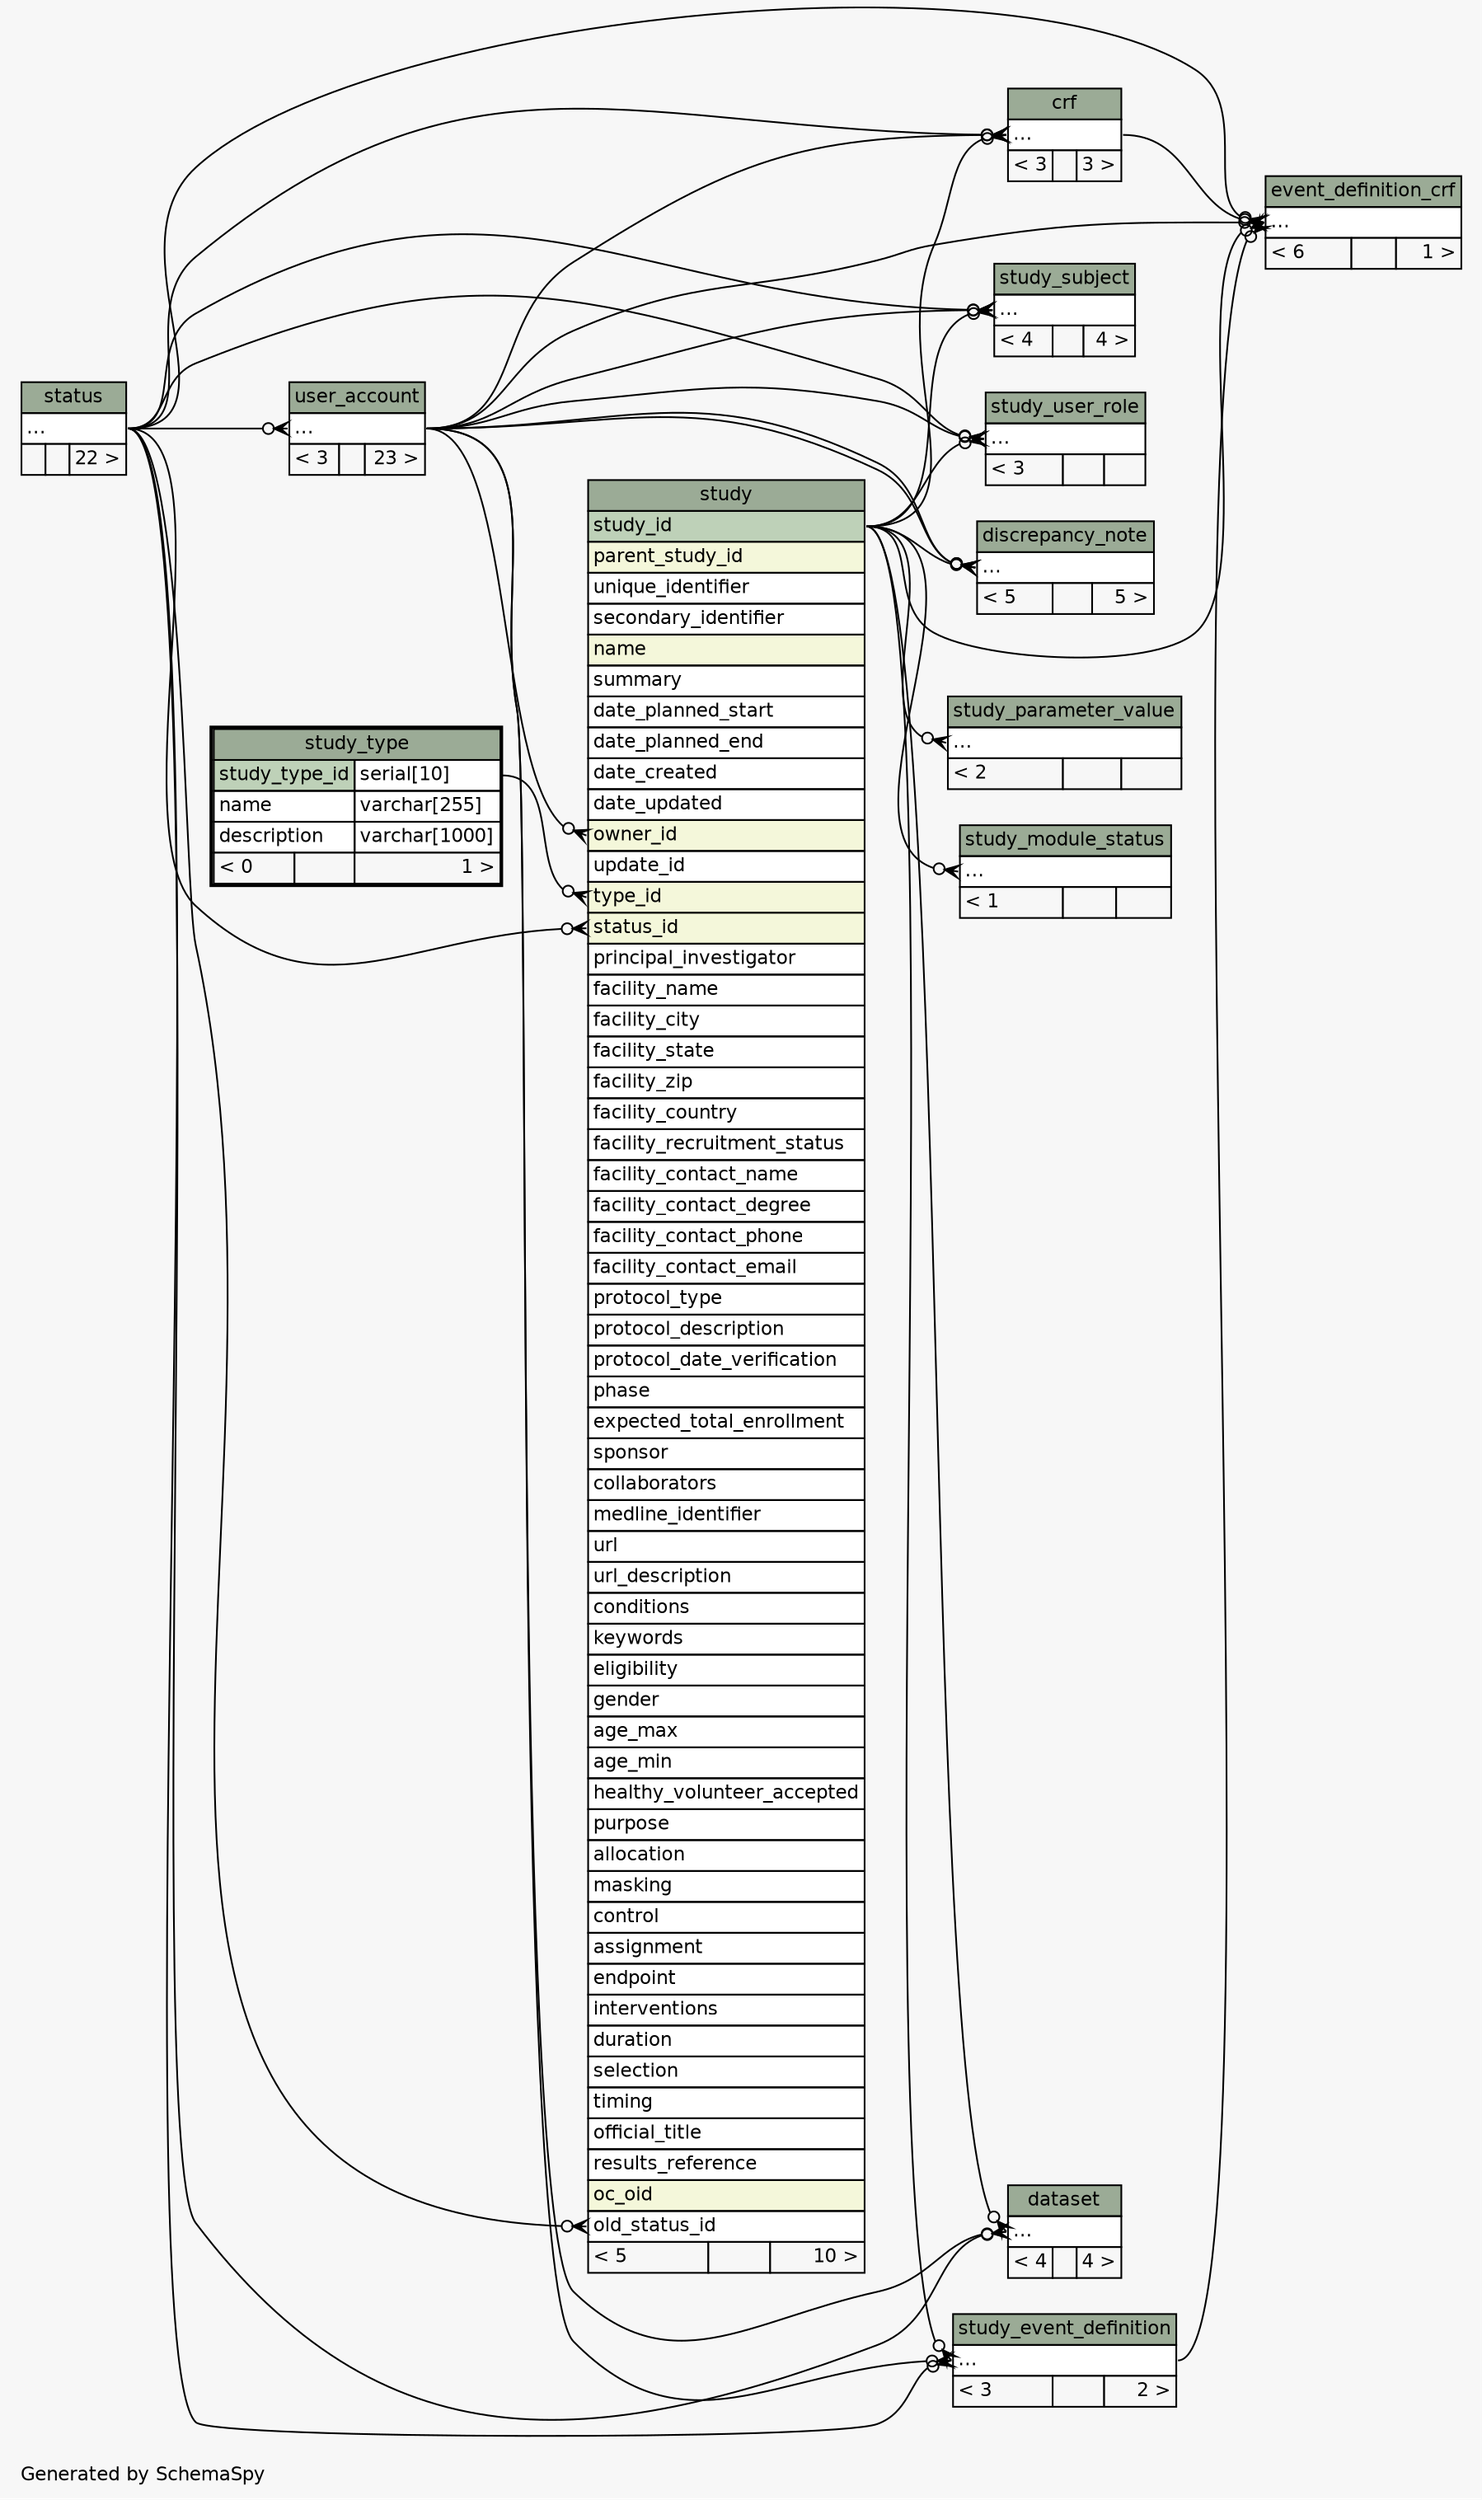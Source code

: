 // dot 2.28.0 on Windows Vista 6.0
// SchemaSpy rev 590
digraph "twoDegreesRelationshipsDiagram" {
  graph [
    rankdir="RL"
    bgcolor="#f7f7f7"
    label="\nGenerated by SchemaSpy"
    labeljust="l"
    nodesep="0.18"
    ranksep="0.46"
    fontname="Helvetica"
    fontsize="11"
  ];
  node [
    fontname="Helvetica"
    fontsize="11"
    shape="plaintext"
  ];
  edge [
    arrowsize="0.8"
  ];
  "crf":"elipses":w -> "user_account":"elipses":e [arrowhead=none dir=back arrowtail=crowodot];
  "crf":"elipses":w -> "study":"study_id":e [arrowhead=none dir=back arrowtail=crowodot];
  "crf":"elipses":w -> "status":"elipses":e [arrowhead=none dir=back arrowtail=crowodot];
  "dataset":"elipses":w -> "user_account":"elipses":e [arrowhead=none dir=back arrowtail=crowodot];
  "dataset":"elipses":w -> "status":"elipses":e [arrowhead=none dir=back arrowtail=crowodot];
  "dataset":"elipses":w -> "study":"study_id":e [arrowhead=none dir=back arrowtail=crowodot];
  "discrepancy_note":"elipses":w -> "user_account":"elipses":e [arrowhead=none dir=back arrowtail=crowodot];
  "discrepancy_note":"elipses":w -> "user_account":"elipses":e [arrowhead=none dir=back arrowtail=crowodot];
  "discrepancy_note":"elipses":w -> "study":"study_id":e [arrowhead=none dir=back arrowtail=crowodot];
  "event_definition_crf":"elipses":w -> "crf":"elipses":e [arrowhead=none dir=back arrowtail=crowodot];
  "event_definition_crf":"elipses":w -> "user_account":"elipses":e [arrowhead=none dir=back arrowtail=crowodot];
  "event_definition_crf":"elipses":w -> "status":"elipses":e [arrowhead=none dir=back arrowtail=crowodot];
  "event_definition_crf":"elipses":w -> "study_event_definition":"elipses":e [arrowhead=none dir=back arrowtail=crowodot];
  "event_definition_crf":"elipses":w -> "study":"study_id":e [arrowhead=none dir=back arrowtail=crowodot];
  "study":"old_status_id":w -> "status":"elipses":e [arrowhead=none dir=back arrowtail=crowodot];
  "study":"owner_id":w -> "user_account":"elipses":e [arrowhead=none dir=back arrowtail=crowodot];
  "study":"status_id":w -> "status":"elipses":e [arrowhead=none dir=back arrowtail=crowodot];
  "study":"type_id":w -> "study_type":"study_type_id.type":e [arrowhead=none dir=back arrowtail=crowodot];
  "study_event_definition":"elipses":w -> "user_account":"elipses":e [arrowhead=none dir=back arrowtail=crowodot];
  "study_event_definition":"elipses":w -> "status":"elipses":e [arrowhead=none dir=back arrowtail=crowodot];
  "study_event_definition":"elipses":w -> "study":"study_id":e [arrowhead=none dir=back arrowtail=crowodot];
  "study_module_status":"elipses":w -> "study":"study_id":e [arrowhead=none dir=back arrowtail=crowodot];
  "study_parameter_value":"elipses":w -> "study":"study_id":e [arrowhead=none dir=back arrowtail=crowodot];
  "study_subject":"elipses":w -> "user_account":"elipses":e [arrowhead=none dir=back arrowtail=crowodot];
  "study_subject":"elipses":w -> "status":"elipses":e [arrowhead=none dir=back arrowtail=crowodot];
  "study_subject":"elipses":w -> "study":"study_id":e [arrowhead=none dir=back arrowtail=crowodot];
  "study_user_role":"elipses":w -> "user_account":"elipses":e [arrowhead=none dir=back arrowtail=crowodot];
  "study_user_role":"elipses":w -> "status":"elipses":e [arrowhead=none dir=back arrowtail=crowodot];
  "study_user_role":"elipses":w -> "study":"study_id":e [arrowhead=none dir=back arrowtail=crowodot];
  "user_account":"elipses":w -> "status":"elipses":e [arrowhead=none dir=back arrowtail=crowodot];
  "crf" [
    label=<
    <TABLE BORDER="0" CELLBORDER="1" CELLSPACING="0" BGCOLOR="#ffffff">
      <TR><TD COLSPAN="3" BGCOLOR="#9bab96" ALIGN="CENTER">crf</TD></TR>
      <TR><TD PORT="elipses" COLSPAN="3" ALIGN="LEFT">...</TD></TR>
      <TR><TD ALIGN="LEFT" BGCOLOR="#f7f7f7">&lt; 3</TD><TD ALIGN="RIGHT" BGCOLOR="#f7f7f7">  </TD><TD ALIGN="RIGHT" BGCOLOR="#f7f7f7">3 &gt;</TD></TR>
    </TABLE>>
    URL="crf.html"
    tooltip="crf"
  ];
  "dataset" [
    label=<
    <TABLE BORDER="0" CELLBORDER="1" CELLSPACING="0" BGCOLOR="#ffffff">
      <TR><TD COLSPAN="3" BGCOLOR="#9bab96" ALIGN="CENTER">dataset</TD></TR>
      <TR><TD PORT="elipses" COLSPAN="3" ALIGN="LEFT">...</TD></TR>
      <TR><TD ALIGN="LEFT" BGCOLOR="#f7f7f7">&lt; 4</TD><TD ALIGN="RIGHT" BGCOLOR="#f7f7f7">  </TD><TD ALIGN="RIGHT" BGCOLOR="#f7f7f7">4 &gt;</TD></TR>
    </TABLE>>
    URL="dataset.html"
    tooltip="dataset"
  ];
  "discrepancy_note" [
    label=<
    <TABLE BORDER="0" CELLBORDER="1" CELLSPACING="0" BGCOLOR="#ffffff">
      <TR><TD COLSPAN="3" BGCOLOR="#9bab96" ALIGN="CENTER">discrepancy_note</TD></TR>
      <TR><TD PORT="elipses" COLSPAN="3" ALIGN="LEFT">...</TD></TR>
      <TR><TD ALIGN="LEFT" BGCOLOR="#f7f7f7">&lt; 5</TD><TD ALIGN="RIGHT" BGCOLOR="#f7f7f7">  </TD><TD ALIGN="RIGHT" BGCOLOR="#f7f7f7">5 &gt;</TD></TR>
    </TABLE>>
    URL="discrepancy_note.html"
    tooltip="discrepancy_note"
  ];
  "event_definition_crf" [
    label=<
    <TABLE BORDER="0" CELLBORDER="1" CELLSPACING="0" BGCOLOR="#ffffff">
      <TR><TD COLSPAN="3" BGCOLOR="#9bab96" ALIGN="CENTER">event_definition_crf</TD></TR>
      <TR><TD PORT="elipses" COLSPAN="3" ALIGN="LEFT">...</TD></TR>
      <TR><TD ALIGN="LEFT" BGCOLOR="#f7f7f7">&lt; 6</TD><TD ALIGN="RIGHT" BGCOLOR="#f7f7f7">  </TD><TD ALIGN="RIGHT" BGCOLOR="#f7f7f7">1 &gt;</TD></TR>
    </TABLE>>
    URL="event_definition_crf.html"
    tooltip="event_definition_crf"
  ];
  "status" [
    label=<
    <TABLE BORDER="0" CELLBORDER="1" CELLSPACING="0" BGCOLOR="#ffffff">
      <TR><TD COLSPAN="3" BGCOLOR="#9bab96" ALIGN="CENTER">status</TD></TR>
      <TR><TD PORT="elipses" COLSPAN="3" ALIGN="LEFT">...</TD></TR>
      <TR><TD ALIGN="LEFT" BGCOLOR="#f7f7f7">  </TD><TD ALIGN="RIGHT" BGCOLOR="#f7f7f7">  </TD><TD ALIGN="RIGHT" BGCOLOR="#f7f7f7">22 &gt;</TD></TR>
    </TABLE>>
    URL="status.html"
    tooltip="status"
  ];
  "study" [
    label=<
    <TABLE BORDER="0" CELLBORDER="1" CELLSPACING="0" BGCOLOR="#ffffff">
      <TR><TD COLSPAN="3" BGCOLOR="#9bab96" ALIGN="CENTER">study</TD></TR>
      <TR><TD PORT="study_id" COLSPAN="3" BGCOLOR="#bed1b8" ALIGN="LEFT">study_id</TD></TR>
      <TR><TD PORT="parent_study_id" COLSPAN="3" BGCOLOR="#f4f7da" ALIGN="LEFT">parent_study_id</TD></TR>
      <TR><TD PORT="unique_identifier" COLSPAN="3" ALIGN="LEFT">unique_identifier</TD></TR>
      <TR><TD PORT="secondary_identifier" COLSPAN="3" ALIGN="LEFT">secondary_identifier</TD></TR>
      <TR><TD PORT="name" COLSPAN="3" BGCOLOR="#f4f7da" ALIGN="LEFT">name</TD></TR>
      <TR><TD PORT="summary" COLSPAN="3" ALIGN="LEFT">summary</TD></TR>
      <TR><TD PORT="date_planned_start" COLSPAN="3" ALIGN="LEFT">date_planned_start</TD></TR>
      <TR><TD PORT="date_planned_end" COLSPAN="3" ALIGN="LEFT">date_planned_end</TD></TR>
      <TR><TD PORT="date_created" COLSPAN="3" ALIGN="LEFT">date_created</TD></TR>
      <TR><TD PORT="date_updated" COLSPAN="3" ALIGN="LEFT">date_updated</TD></TR>
      <TR><TD PORT="owner_id" COLSPAN="3" BGCOLOR="#f4f7da" ALIGN="LEFT">owner_id</TD></TR>
      <TR><TD PORT="update_id" COLSPAN="3" ALIGN="LEFT">update_id</TD></TR>
      <TR><TD PORT="type_id" COLSPAN="3" BGCOLOR="#f4f7da" ALIGN="LEFT">type_id</TD></TR>
      <TR><TD PORT="status_id" COLSPAN="3" BGCOLOR="#f4f7da" ALIGN="LEFT">status_id</TD></TR>
      <TR><TD PORT="principal_investigator" COLSPAN="3" ALIGN="LEFT">principal_investigator</TD></TR>
      <TR><TD PORT="facility_name" COLSPAN="3" ALIGN="LEFT">facility_name</TD></TR>
      <TR><TD PORT="facility_city" COLSPAN="3" ALIGN="LEFT">facility_city</TD></TR>
      <TR><TD PORT="facility_state" COLSPAN="3" ALIGN="LEFT">facility_state</TD></TR>
      <TR><TD PORT="facility_zip" COLSPAN="3" ALIGN="LEFT">facility_zip</TD></TR>
      <TR><TD PORT="facility_country" COLSPAN="3" ALIGN="LEFT">facility_country</TD></TR>
      <TR><TD PORT="facility_recruitment_status" COLSPAN="3" ALIGN="LEFT">facility_recruitment_status</TD></TR>
      <TR><TD PORT="facility_contact_name" COLSPAN="3" ALIGN="LEFT">facility_contact_name</TD></TR>
      <TR><TD PORT="facility_contact_degree" COLSPAN="3" ALIGN="LEFT">facility_contact_degree</TD></TR>
      <TR><TD PORT="facility_contact_phone" COLSPAN="3" ALIGN="LEFT">facility_contact_phone</TD></TR>
      <TR><TD PORT="facility_contact_email" COLSPAN="3" ALIGN="LEFT">facility_contact_email</TD></TR>
      <TR><TD PORT="protocol_type" COLSPAN="3" ALIGN="LEFT">protocol_type</TD></TR>
      <TR><TD PORT="protocol_description" COLSPAN="3" ALIGN="LEFT">protocol_description</TD></TR>
      <TR><TD PORT="protocol_date_verification" COLSPAN="3" ALIGN="LEFT">protocol_date_verification</TD></TR>
      <TR><TD PORT="phase" COLSPAN="3" ALIGN="LEFT">phase</TD></TR>
      <TR><TD PORT="expected_total_enrollment" COLSPAN="3" ALIGN="LEFT">expected_total_enrollment</TD></TR>
      <TR><TD PORT="sponsor" COLSPAN="3" ALIGN="LEFT">sponsor</TD></TR>
      <TR><TD PORT="collaborators" COLSPAN="3" ALIGN="LEFT">collaborators</TD></TR>
      <TR><TD PORT="medline_identifier" COLSPAN="3" ALIGN="LEFT">medline_identifier</TD></TR>
      <TR><TD PORT="url" COLSPAN="3" ALIGN="LEFT">url</TD></TR>
      <TR><TD PORT="url_description" COLSPAN="3" ALIGN="LEFT">url_description</TD></TR>
      <TR><TD PORT="conditions" COLSPAN="3" ALIGN="LEFT">conditions</TD></TR>
      <TR><TD PORT="keywords" COLSPAN="3" ALIGN="LEFT">keywords</TD></TR>
      <TR><TD PORT="eligibility" COLSPAN="3" ALIGN="LEFT">eligibility</TD></TR>
      <TR><TD PORT="gender" COLSPAN="3" ALIGN="LEFT">gender</TD></TR>
      <TR><TD PORT="age_max" COLSPAN="3" ALIGN="LEFT">age_max</TD></TR>
      <TR><TD PORT="age_min" COLSPAN="3" ALIGN="LEFT">age_min</TD></TR>
      <TR><TD PORT="healthy_volunteer_accepted" COLSPAN="3" ALIGN="LEFT">healthy_volunteer_accepted</TD></TR>
      <TR><TD PORT="purpose" COLSPAN="3" ALIGN="LEFT">purpose</TD></TR>
      <TR><TD PORT="allocation" COLSPAN="3" ALIGN="LEFT">allocation</TD></TR>
      <TR><TD PORT="masking" COLSPAN="3" ALIGN="LEFT">masking</TD></TR>
      <TR><TD PORT="control" COLSPAN="3" ALIGN="LEFT">control</TD></TR>
      <TR><TD PORT="assignment" COLSPAN="3" ALIGN="LEFT">assignment</TD></TR>
      <TR><TD PORT="endpoint" COLSPAN="3" ALIGN="LEFT">endpoint</TD></TR>
      <TR><TD PORT="interventions" COLSPAN="3" ALIGN="LEFT">interventions</TD></TR>
      <TR><TD PORT="duration" COLSPAN="3" ALIGN="LEFT">duration</TD></TR>
      <TR><TD PORT="selection" COLSPAN="3" ALIGN="LEFT">selection</TD></TR>
      <TR><TD PORT="timing" COLSPAN="3" ALIGN="LEFT">timing</TD></TR>
      <TR><TD PORT="official_title" COLSPAN="3" ALIGN="LEFT">official_title</TD></TR>
      <TR><TD PORT="results_reference" COLSPAN="3" ALIGN="LEFT">results_reference</TD></TR>
      <TR><TD PORT="oc_oid" COLSPAN="3" BGCOLOR="#f4f7da" ALIGN="LEFT">oc_oid</TD></TR>
      <TR><TD PORT="old_status_id" COLSPAN="3" ALIGN="LEFT">old_status_id</TD></TR>
      <TR><TD ALIGN="LEFT" BGCOLOR="#f7f7f7">&lt; 5</TD><TD ALIGN="RIGHT" BGCOLOR="#f7f7f7">  </TD><TD ALIGN="RIGHT" BGCOLOR="#f7f7f7">10 &gt;</TD></TR>
    </TABLE>>
    URL="study.html"
    tooltip="study"
  ];
  "study_event_definition" [
    label=<
    <TABLE BORDER="0" CELLBORDER="1" CELLSPACING="0" BGCOLOR="#ffffff">
      <TR><TD COLSPAN="3" BGCOLOR="#9bab96" ALIGN="CENTER">study_event_definition</TD></TR>
      <TR><TD PORT="elipses" COLSPAN="3" ALIGN="LEFT">...</TD></TR>
      <TR><TD ALIGN="LEFT" BGCOLOR="#f7f7f7">&lt; 3</TD><TD ALIGN="RIGHT" BGCOLOR="#f7f7f7">  </TD><TD ALIGN="RIGHT" BGCOLOR="#f7f7f7">2 &gt;</TD></TR>
    </TABLE>>
    URL="study_event_definition.html"
    tooltip="study_event_definition"
  ];
  "study_module_status" [
    label=<
    <TABLE BORDER="0" CELLBORDER="1" CELLSPACING="0" BGCOLOR="#ffffff">
      <TR><TD COLSPAN="3" BGCOLOR="#9bab96" ALIGN="CENTER">study_module_status</TD></TR>
      <TR><TD PORT="elipses" COLSPAN="3" ALIGN="LEFT">...</TD></TR>
      <TR><TD ALIGN="LEFT" BGCOLOR="#f7f7f7">&lt; 1</TD><TD ALIGN="RIGHT" BGCOLOR="#f7f7f7">  </TD><TD ALIGN="RIGHT" BGCOLOR="#f7f7f7">  </TD></TR>
    </TABLE>>
    URL="study_module_status.html"
    tooltip="study_module_status"
  ];
  "study_parameter_value" [
    label=<
    <TABLE BORDER="0" CELLBORDER="1" CELLSPACING="0" BGCOLOR="#ffffff">
      <TR><TD COLSPAN="3" BGCOLOR="#9bab96" ALIGN="CENTER">study_parameter_value</TD></TR>
      <TR><TD PORT="elipses" COLSPAN="3" ALIGN="LEFT">...</TD></TR>
      <TR><TD ALIGN="LEFT" BGCOLOR="#f7f7f7">&lt; 2</TD><TD ALIGN="RIGHT" BGCOLOR="#f7f7f7">  </TD><TD ALIGN="RIGHT" BGCOLOR="#f7f7f7">  </TD></TR>
    </TABLE>>
    URL="study_parameter_value.html"
    tooltip="study_parameter_value"
  ];
  "study_subject" [
    label=<
    <TABLE BORDER="0" CELLBORDER="1" CELLSPACING="0" BGCOLOR="#ffffff">
      <TR><TD COLSPAN="3" BGCOLOR="#9bab96" ALIGN="CENTER">study_subject</TD></TR>
      <TR><TD PORT="elipses" COLSPAN="3" ALIGN="LEFT">...</TD></TR>
      <TR><TD ALIGN="LEFT" BGCOLOR="#f7f7f7">&lt; 4</TD><TD ALIGN="RIGHT" BGCOLOR="#f7f7f7">  </TD><TD ALIGN="RIGHT" BGCOLOR="#f7f7f7">4 &gt;</TD></TR>
    </TABLE>>
    URL="study_subject.html"
    tooltip="study_subject"
  ];
  "study_type" [
    label=<
    <TABLE BORDER="2" CELLBORDER="1" CELLSPACING="0" BGCOLOR="#ffffff">
      <TR><TD COLSPAN="3" BGCOLOR="#9bab96" ALIGN="CENTER">study_type</TD></TR>
      <TR><TD PORT="study_type_id" COLSPAN="2" BGCOLOR="#bed1b8" ALIGN="LEFT">study_type_id</TD><TD PORT="study_type_id.type" ALIGN="LEFT">serial[10]</TD></TR>
      <TR><TD PORT="name" COLSPAN="2" ALIGN="LEFT">name</TD><TD PORT="name.type" ALIGN="LEFT">varchar[255]</TD></TR>
      <TR><TD PORT="description" COLSPAN="2" ALIGN="LEFT">description</TD><TD PORT="description.type" ALIGN="LEFT">varchar[1000]</TD></TR>
      <TR><TD ALIGN="LEFT" BGCOLOR="#f7f7f7">&lt; 0</TD><TD ALIGN="RIGHT" BGCOLOR="#f7f7f7">  </TD><TD ALIGN="RIGHT" BGCOLOR="#f7f7f7">1 &gt;</TD></TR>
    </TABLE>>
    URL="study_type.html"
    tooltip="study_type"
  ];
  "study_user_role" [
    label=<
    <TABLE BORDER="0" CELLBORDER="1" CELLSPACING="0" BGCOLOR="#ffffff">
      <TR><TD COLSPAN="3" BGCOLOR="#9bab96" ALIGN="CENTER">study_user_role</TD></TR>
      <TR><TD PORT="elipses" COLSPAN="3" ALIGN="LEFT">...</TD></TR>
      <TR><TD ALIGN="LEFT" BGCOLOR="#f7f7f7">&lt; 3</TD><TD ALIGN="RIGHT" BGCOLOR="#f7f7f7">  </TD><TD ALIGN="RIGHT" BGCOLOR="#f7f7f7">  </TD></TR>
    </TABLE>>
    URL="study_user_role.html"
    tooltip="study_user_role"
  ];
  "user_account" [
    label=<
    <TABLE BORDER="0" CELLBORDER="1" CELLSPACING="0" BGCOLOR="#ffffff">
      <TR><TD COLSPAN="3" BGCOLOR="#9bab96" ALIGN="CENTER">user_account</TD></TR>
      <TR><TD PORT="elipses" COLSPAN="3" ALIGN="LEFT">...</TD></TR>
      <TR><TD ALIGN="LEFT" BGCOLOR="#f7f7f7">&lt; 3</TD><TD ALIGN="RIGHT" BGCOLOR="#f7f7f7">  </TD><TD ALIGN="RIGHT" BGCOLOR="#f7f7f7">23 &gt;</TD></TR>
    </TABLE>>
    URL="user_account.html"
    tooltip="user_account"
  ];
}
